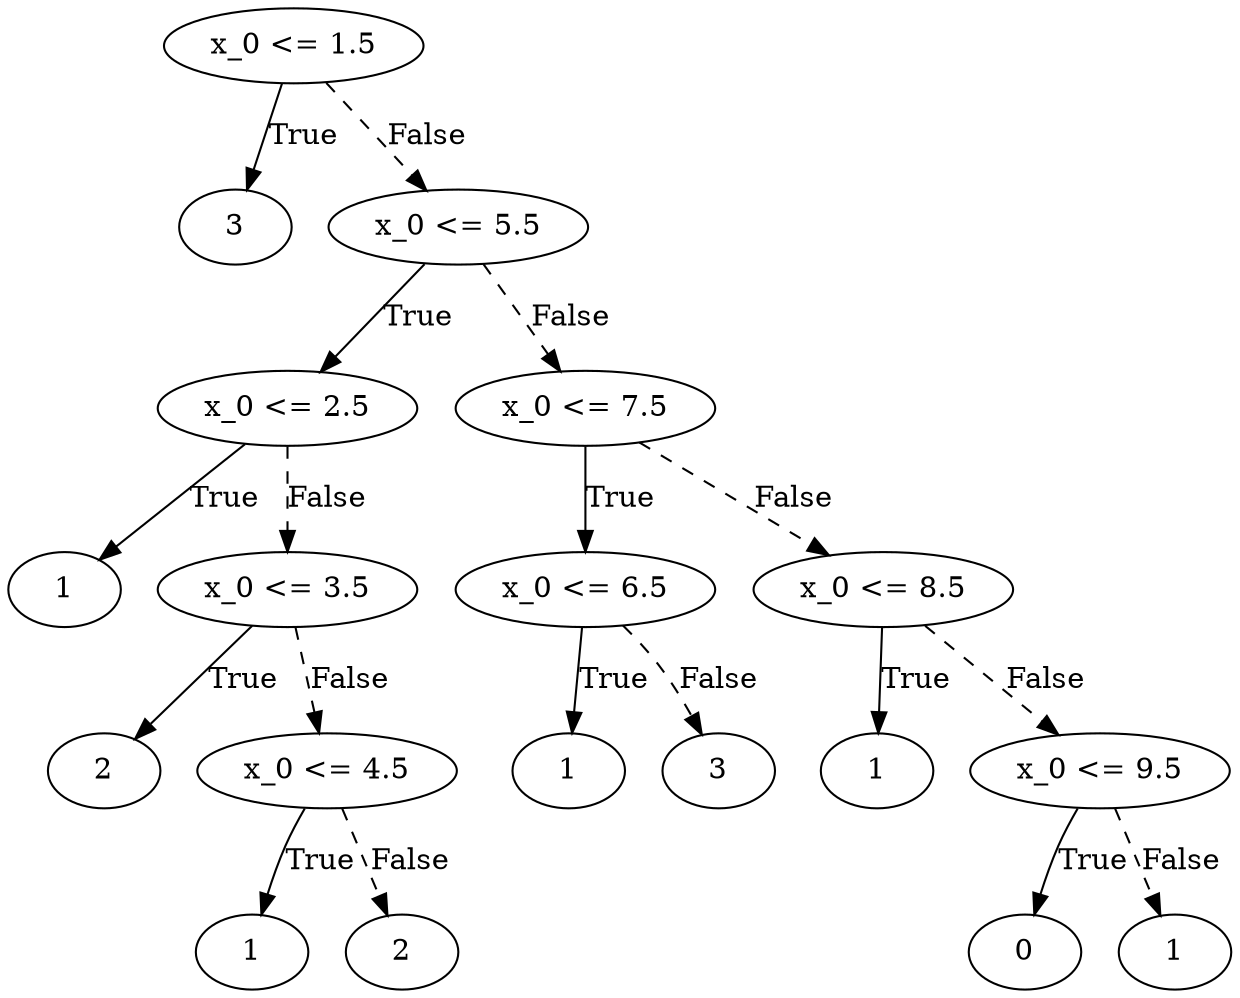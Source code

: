 digraph {
0 [label="x_0 <= 1.5"];
1 [label="3"];
0 -> 1 [label="True"];
2 [label="x_0 <= 5.5"];
3 [label="x_0 <= 2.5"];
4 [label="1"];
3 -> 4 [label="True"];
5 [label="x_0 <= 3.5"];
6 [label="2"];
5 -> 6 [label="True"];
7 [label="x_0 <= 4.5"];
8 [label="1"];
7 -> 8 [label="True"];
9 [label="2"];
7 -> 9 [style="dashed", label="False"];
5 -> 7 [style="dashed", label="False"];
3 -> 5 [style="dashed", label="False"];
2 -> 3 [label="True"];
10 [label="x_0 <= 7.5"];
11 [label="x_0 <= 6.5"];
12 [label="1"];
11 -> 12 [label="True"];
13 [label="3"];
11 -> 13 [style="dashed", label="False"];
10 -> 11 [label="True"];
14 [label="x_0 <= 8.5"];
15 [label="1"];
14 -> 15 [label="True"];
16 [label="x_0 <= 9.5"];
17 [label="0"];
16 -> 17 [label="True"];
18 [label="1"];
16 -> 18 [style="dashed", label="False"];
14 -> 16 [style="dashed", label="False"];
10 -> 14 [style="dashed", label="False"];
2 -> 10 [style="dashed", label="False"];
0 -> 2 [style="dashed", label="False"];

}